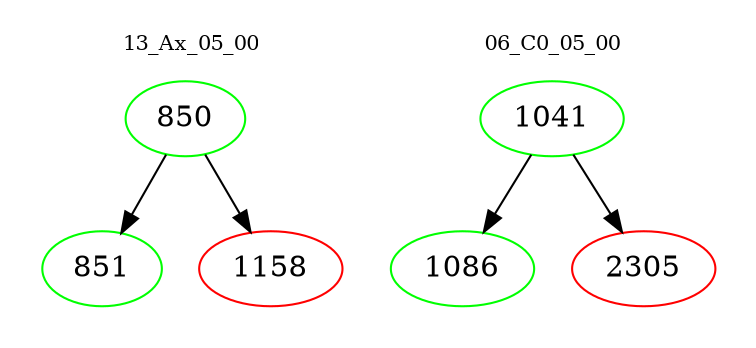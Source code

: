 digraph{
subgraph cluster_0 {
color = white
label = "13_Ax_05_00";
fontsize=10;
T0_850 [label="850", color="green"]
T0_850 -> T0_851 [color="black"]
T0_851 [label="851", color="green"]
T0_850 -> T0_1158 [color="black"]
T0_1158 [label="1158", color="red"]
}
subgraph cluster_1 {
color = white
label = "06_C0_05_00";
fontsize=10;
T1_1041 [label="1041", color="green"]
T1_1041 -> T1_1086 [color="black"]
T1_1086 [label="1086", color="green"]
T1_1041 -> T1_2305 [color="black"]
T1_2305 [label="2305", color="red"]
}
}
